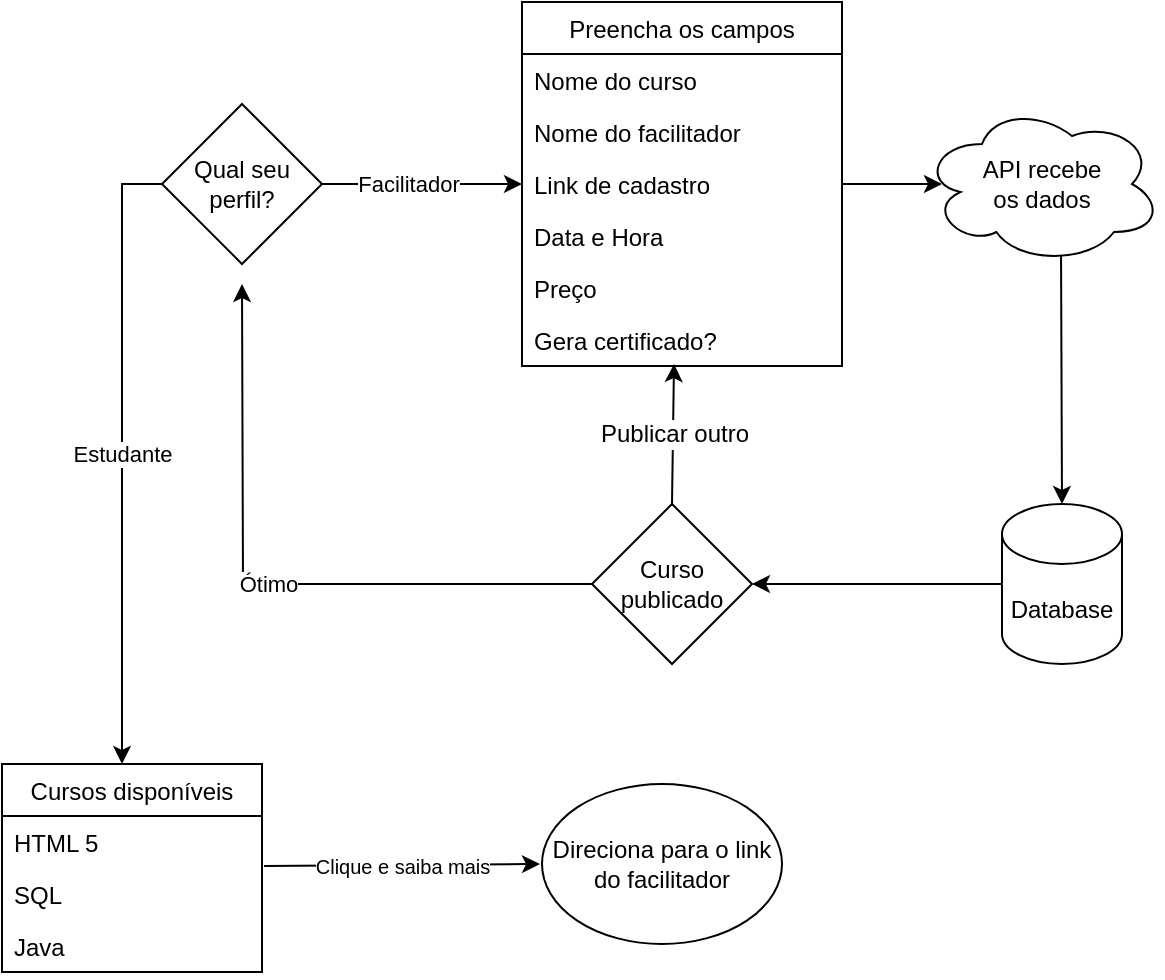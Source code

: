 <mxfile version="14.9.9" type="device"><diagram id="EgP3W9SNZdVYrY15-ogT" name="Page-1"><mxGraphModel dx="1695" dy="482" grid="1" gridSize="10" guides="1" tooltips="1" connect="1" arrows="1" fold="1" page="1" pageScale="1" pageWidth="827" pageHeight="1169" math="0" shadow="0"><root><mxCell id="0"/><mxCell id="1" parent="0"/><mxCell id="6SDiQ6GYFzgf4T1z1LwM-40" value="Estudante" style="edgeStyle=orthogonalEdgeStyle;rounded=0;orthogonalLoop=1;jettySize=auto;html=1;exitX=0;exitY=0.5;exitDx=0;exitDy=0;" edge="1" parent="1" source="6SDiQ6GYFzgf4T1z1LwM-18"><mxGeometry relative="1" as="geometry"><mxPoint x="10" y="390" as="targetPoint"/><Array as="points"><mxPoint x="10" y="100"/><mxPoint x="10" y="390"/></Array></mxGeometry></mxCell><mxCell id="6SDiQ6GYFzgf4T1z1LwM-18" value="Qual seu&lt;br&gt;perfil?" style="rhombus;whiteSpace=wrap;html=1;" vertex="1" parent="1"><mxGeometry x="30" y="60" width="80" height="80" as="geometry"/></mxCell><mxCell id="6SDiQ6GYFzgf4T1z1LwM-21" value="" style="endArrow=classic;html=1;exitX=1;exitY=0.5;exitDx=0;exitDy=0;entryX=0;entryY=0.5;entryDx=0;entryDy=0;" edge="1" parent="1" source="6SDiQ6GYFzgf4T1z1LwM-18" target="6SDiQ6GYFzgf4T1z1LwM-46"><mxGeometry width="50" height="50" relative="1" as="geometry"><mxPoint x="140" y="70" as="sourcePoint"/><mxPoint x="220" y="100" as="targetPoint"/></mxGeometry></mxCell><mxCell id="6SDiQ6GYFzgf4T1z1LwM-25" value="Facilitador" style="edgeLabel;html=1;align=center;verticalAlign=middle;resizable=0;points=[];" vertex="1" connectable="0" parent="6SDiQ6GYFzgf4T1z1LwM-21"><mxGeometry x="0.455" relative="1" as="geometry"><mxPoint x="-30" as="offset"/></mxGeometry></mxCell><mxCell id="6SDiQ6GYFzgf4T1z1LwM-27" value="API recebe&lt;br&gt;os dados" style="ellipse;shape=cloud;whiteSpace=wrap;html=1;" vertex="1" parent="1"><mxGeometry x="410" y="60" width="120" height="80" as="geometry"/></mxCell><mxCell id="6SDiQ6GYFzgf4T1z1LwM-28" value="" style="endArrow=classic;html=1;exitX=1;exitY=0.5;exitDx=0;exitDy=0;" edge="1" parent="1" source="6SDiQ6GYFzgf4T1z1LwM-46"><mxGeometry width="50" height="50" relative="1" as="geometry"><mxPoint x="370" y="240" as="sourcePoint"/><mxPoint x="420" y="100" as="targetPoint"/></mxGeometry></mxCell><mxCell id="6SDiQ6GYFzgf4T1z1LwM-36" style="edgeStyle=orthogonalEdgeStyle;rounded=0;orthogonalLoop=1;jettySize=auto;html=1;exitX=0;exitY=0.5;exitDx=0;exitDy=0;exitPerimeter=0;entryX=1;entryY=0.5;entryDx=0;entryDy=0;" edge="1" parent="1" source="6SDiQ6GYFzgf4T1z1LwM-29" target="6SDiQ6GYFzgf4T1z1LwM-33"><mxGeometry relative="1" as="geometry"/></mxCell><mxCell id="6SDiQ6GYFzgf4T1z1LwM-29" value="Database" style="shape=cylinder3;whiteSpace=wrap;html=1;boundedLbl=1;backgroundOutline=1;size=15;" vertex="1" parent="1"><mxGeometry x="450" y="260" width="60" height="80" as="geometry"/></mxCell><mxCell id="6SDiQ6GYFzgf4T1z1LwM-30" value="" style="endArrow=classic;html=1;entryX=0.5;entryY=0;entryDx=0;entryDy=0;entryPerimeter=0;" edge="1" parent="1" target="6SDiQ6GYFzgf4T1z1LwM-29"><mxGeometry width="50" height="50" relative="1" as="geometry"><mxPoint x="479.52" y="136" as="sourcePoint"/><mxPoint x="479.5" y="175.04" as="targetPoint"/></mxGeometry></mxCell><mxCell id="6SDiQ6GYFzgf4T1z1LwM-39" value="Ótimo" style="edgeStyle=orthogonalEdgeStyle;rounded=0;orthogonalLoop=1;jettySize=auto;html=1;exitX=0;exitY=0.5;exitDx=0;exitDy=0;" edge="1" parent="1" source="6SDiQ6GYFzgf4T1z1LwM-33"><mxGeometry relative="1" as="geometry"><mxPoint x="70" y="150" as="targetPoint"/></mxGeometry></mxCell><mxCell id="6SDiQ6GYFzgf4T1z1LwM-33" value="Curso publicado" style="rhombus;whiteSpace=wrap;html=1;" vertex="1" parent="1"><mxGeometry x="245" y="260" width="80" height="80" as="geometry"/></mxCell><mxCell id="6SDiQ6GYFzgf4T1z1LwM-43" value="Preencha os campos" style="swimlane;fontStyle=0;childLayout=stackLayout;horizontal=1;startSize=26;horizontalStack=0;resizeParent=1;resizeParentMax=0;resizeLast=0;collapsible=1;marginBottom=0;verticalAlign=middle;fontSize=12;" vertex="1" parent="1"><mxGeometry x="210" y="9" width="160" height="182" as="geometry"/></mxCell><mxCell id="6SDiQ6GYFzgf4T1z1LwM-44" value="Nome do curso" style="text;strokeColor=none;fillColor=none;align=left;verticalAlign=top;spacingLeft=4;spacingRight=4;overflow=hidden;rotatable=0;points=[[0,0.5],[1,0.5]];portConstraint=eastwest;" vertex="1" parent="6SDiQ6GYFzgf4T1z1LwM-43"><mxGeometry y="26" width="160" height="26" as="geometry"/></mxCell><mxCell id="6SDiQ6GYFzgf4T1z1LwM-45" value="Nome do facilitador" style="text;strokeColor=none;fillColor=none;align=left;verticalAlign=top;spacingLeft=4;spacingRight=4;overflow=hidden;rotatable=0;points=[[0,0.5],[1,0.5]];portConstraint=eastwest;" vertex="1" parent="6SDiQ6GYFzgf4T1z1LwM-43"><mxGeometry y="52" width="160" height="26" as="geometry"/></mxCell><mxCell id="6SDiQ6GYFzgf4T1z1LwM-46" value="Link de cadastro&#10;&#10;&#10;&#10;&#10;&#10;&#10;ljóihweóu" style="text;strokeColor=none;fillColor=none;align=left;verticalAlign=top;spacingLeft=4;spacingRight=4;overflow=hidden;rotatable=0;points=[[0,0.5],[1,0.5]];portConstraint=eastwest;" vertex="1" parent="6SDiQ6GYFzgf4T1z1LwM-43"><mxGeometry y="78" width="160" height="26" as="geometry"/></mxCell><mxCell id="6SDiQ6GYFzgf4T1z1LwM-47" value="Data e Hora" style="text;strokeColor=none;fillColor=none;align=left;verticalAlign=top;spacingLeft=4;spacingRight=4;overflow=hidden;rotatable=0;points=[[0,0.5],[1,0.5]];portConstraint=eastwest;" vertex="1" parent="6SDiQ6GYFzgf4T1z1LwM-43"><mxGeometry y="104" width="160" height="26" as="geometry"/></mxCell><mxCell id="6SDiQ6GYFzgf4T1z1LwM-48" value="Preço" style="text;strokeColor=none;fillColor=none;align=left;verticalAlign=top;spacingLeft=4;spacingRight=4;overflow=hidden;rotatable=0;points=[[0,0.5],[1,0.5]];portConstraint=eastwest;" vertex="1" parent="6SDiQ6GYFzgf4T1z1LwM-43"><mxGeometry y="130" width="160" height="26" as="geometry"/></mxCell><mxCell id="6SDiQ6GYFzgf4T1z1LwM-49" value="Gera certificado?" style="text;strokeColor=none;fillColor=none;align=left;verticalAlign=top;spacingLeft=4;spacingRight=4;overflow=hidden;rotatable=0;points=[[0,0.5],[1,0.5]];portConstraint=eastwest;" vertex="1" parent="6SDiQ6GYFzgf4T1z1LwM-43"><mxGeometry y="156" width="160" height="26" as="geometry"/></mxCell><mxCell id="6SDiQ6GYFzgf4T1z1LwM-57" value="Publicar outro" style="endArrow=classic;html=1;fontSize=12;exitX=0.5;exitY=0;exitDx=0;exitDy=0;entryX=0.475;entryY=0.962;entryDx=0;entryDy=0;entryPerimeter=0;" edge="1" parent="1" source="6SDiQ6GYFzgf4T1z1LwM-33" target="6SDiQ6GYFzgf4T1z1LwM-49"><mxGeometry width="50" height="50" relative="1" as="geometry"><mxPoint x="370" y="80" as="sourcePoint"/><mxPoint x="285" y="200" as="targetPoint"/></mxGeometry></mxCell><mxCell id="6SDiQ6GYFzgf4T1z1LwM-59" value="Cursos disponíveis" style="swimlane;fontStyle=0;childLayout=stackLayout;horizontal=1;startSize=26;horizontalStack=0;resizeParent=1;resizeParentMax=0;resizeLast=0;collapsible=1;marginBottom=0;fontSize=12;verticalAlign=middle;" vertex="1" parent="1"><mxGeometry x="-50" y="390" width="130" height="104" as="geometry"/></mxCell><mxCell id="6SDiQ6GYFzgf4T1z1LwM-60" value="HTML 5" style="text;strokeColor=none;fillColor=none;align=left;verticalAlign=top;spacingLeft=4;spacingRight=4;overflow=hidden;rotatable=0;points=[[0,0.5],[1,0.5]];portConstraint=eastwest;" vertex="1" parent="6SDiQ6GYFzgf4T1z1LwM-59"><mxGeometry y="26" width="130" height="26" as="geometry"/></mxCell><mxCell id="6SDiQ6GYFzgf4T1z1LwM-61" value="SQL" style="text;strokeColor=none;fillColor=none;align=left;verticalAlign=top;spacingLeft=4;spacingRight=4;overflow=hidden;rotatable=0;points=[[0,0.5],[1,0.5]];portConstraint=eastwest;" vertex="1" parent="6SDiQ6GYFzgf4T1z1LwM-59"><mxGeometry y="52" width="130" height="26" as="geometry"/></mxCell><mxCell id="6SDiQ6GYFzgf4T1z1LwM-62" value="Java" style="text;strokeColor=none;fillColor=none;align=left;verticalAlign=top;spacingLeft=4;spacingRight=4;overflow=hidden;rotatable=0;points=[[0,0.5],[1,0.5]];portConstraint=eastwest;" vertex="1" parent="6SDiQ6GYFzgf4T1z1LwM-59"><mxGeometry y="78" width="130" height="26" as="geometry"/></mxCell><mxCell id="6SDiQ6GYFzgf4T1z1LwM-71" value="&lt;font style=&quot;font-size: 12px&quot;&gt;Direciona para o link do facilitador&lt;/font&gt;" style="ellipse;whiteSpace=wrap;html=1;fontSize=10;align=center;verticalAlign=middle;" vertex="1" parent="1"><mxGeometry x="220" y="400" width="120" height="80" as="geometry"/></mxCell><mxCell id="6SDiQ6GYFzgf4T1z1LwM-72" value="Clique e saiba mais" style="endArrow=classic;html=1;fontSize=10;exitX=1.008;exitY=-0.038;exitDx=0;exitDy=0;exitPerimeter=0;" edge="1" parent="1" source="6SDiQ6GYFzgf4T1z1LwM-61"><mxGeometry width="50" height="50" relative="1" as="geometry"><mxPoint x="123" y="440" as="sourcePoint"/><mxPoint x="219" y="440" as="targetPoint"/></mxGeometry></mxCell></root></mxGraphModel></diagram></mxfile>